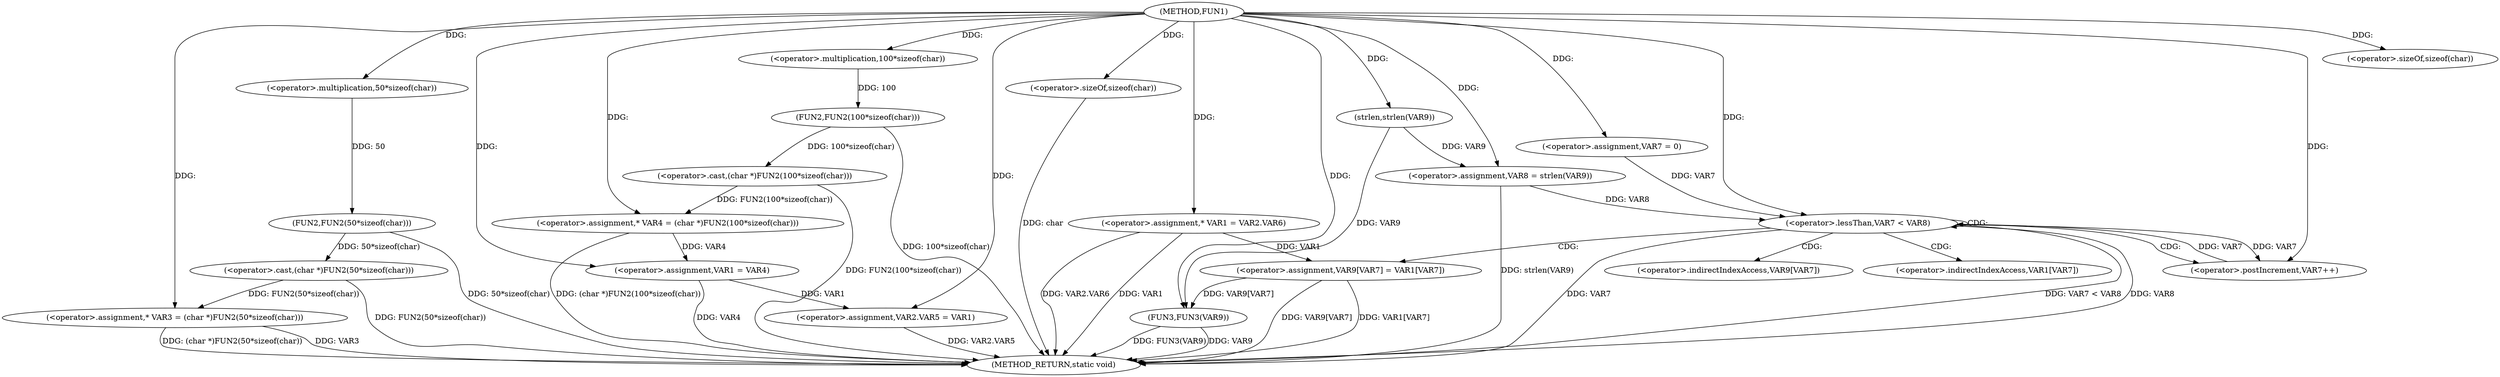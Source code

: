 digraph FUN1 {  
"1000100" [label = "(METHOD,FUN1)" ]
"1000166" [label = "(METHOD_RETURN,static void)" ]
"1000105" [label = "(<operator>.assignment,* VAR3 = (char *)FUN2(50*sizeof(char)))" ]
"1000107" [label = "(<operator>.cast,(char *)FUN2(50*sizeof(char)))" ]
"1000109" [label = "(FUN2,FUN2(50*sizeof(char)))" ]
"1000110" [label = "(<operator>.multiplication,50*sizeof(char))" ]
"1000112" [label = "(<operator>.sizeOf,sizeof(char))" ]
"1000115" [label = "(<operator>.assignment,* VAR4 = (char *)FUN2(100*sizeof(char)))" ]
"1000117" [label = "(<operator>.cast,(char *)FUN2(100*sizeof(char)))" ]
"1000119" [label = "(FUN2,FUN2(100*sizeof(char)))" ]
"1000120" [label = "(<operator>.multiplication,100*sizeof(char))" ]
"1000122" [label = "(<operator>.sizeOf,sizeof(char))" ]
"1000124" [label = "(<operator>.assignment,VAR1 = VAR4)" ]
"1000127" [label = "(<operator>.assignment,VAR2.VAR5 = VAR1)" ]
"1000134" [label = "(<operator>.assignment,* VAR1 = VAR2.VAR6)" ]
"1000143" [label = "(<operator>.assignment,VAR8 = strlen(VAR9))" ]
"1000145" [label = "(strlen,strlen(VAR9))" ]
"1000148" [label = "(<operator>.assignment,VAR7 = 0)" ]
"1000151" [label = "(<operator>.lessThan,VAR7 < VAR8)" ]
"1000154" [label = "(<operator>.postIncrement,VAR7++)" ]
"1000157" [label = "(<operator>.assignment,VAR9[VAR7] = VAR1[VAR7])" ]
"1000164" [label = "(FUN3,FUN3(VAR9))" ]
"1000158" [label = "(<operator>.indirectIndexAccess,VAR9[VAR7])" ]
"1000161" [label = "(<operator>.indirectIndexAccess,VAR1[VAR7])" ]
  "1000115" -> "1000166"  [ label = "DDG: (char *)FUN2(100*sizeof(char))"] 
  "1000122" -> "1000166"  [ label = "DDG: char"] 
  "1000151" -> "1000166"  [ label = "DDG: VAR7"] 
  "1000127" -> "1000166"  [ label = "DDG: VAR2.VAR5"] 
  "1000117" -> "1000166"  [ label = "DDG: FUN2(100*sizeof(char))"] 
  "1000157" -> "1000166"  [ label = "DDG: VAR1[VAR7]"] 
  "1000164" -> "1000166"  [ label = "DDG: FUN3(VAR9)"] 
  "1000124" -> "1000166"  [ label = "DDG: VAR4"] 
  "1000105" -> "1000166"  [ label = "DDG: (char *)FUN2(50*sizeof(char))"] 
  "1000151" -> "1000166"  [ label = "DDG: VAR7 < VAR8"] 
  "1000157" -> "1000166"  [ label = "DDG: VAR9[VAR7]"] 
  "1000151" -> "1000166"  [ label = "DDG: VAR8"] 
  "1000134" -> "1000166"  [ label = "DDG: VAR1"] 
  "1000109" -> "1000166"  [ label = "DDG: 50*sizeof(char)"] 
  "1000119" -> "1000166"  [ label = "DDG: 100*sizeof(char)"] 
  "1000134" -> "1000166"  [ label = "DDG: VAR2.VAR6"] 
  "1000143" -> "1000166"  [ label = "DDG: strlen(VAR9)"] 
  "1000105" -> "1000166"  [ label = "DDG: VAR3"] 
  "1000107" -> "1000166"  [ label = "DDG: FUN2(50*sizeof(char))"] 
  "1000164" -> "1000166"  [ label = "DDG: VAR9"] 
  "1000107" -> "1000105"  [ label = "DDG: FUN2(50*sizeof(char))"] 
  "1000100" -> "1000105"  [ label = "DDG: "] 
  "1000109" -> "1000107"  [ label = "DDG: 50*sizeof(char)"] 
  "1000110" -> "1000109"  [ label = "DDG: 50"] 
  "1000100" -> "1000110"  [ label = "DDG: "] 
  "1000100" -> "1000112"  [ label = "DDG: "] 
  "1000117" -> "1000115"  [ label = "DDG: FUN2(100*sizeof(char))"] 
  "1000100" -> "1000115"  [ label = "DDG: "] 
  "1000119" -> "1000117"  [ label = "DDG: 100*sizeof(char)"] 
  "1000120" -> "1000119"  [ label = "DDG: 100"] 
  "1000100" -> "1000120"  [ label = "DDG: "] 
  "1000100" -> "1000122"  [ label = "DDG: "] 
  "1000115" -> "1000124"  [ label = "DDG: VAR4"] 
  "1000100" -> "1000124"  [ label = "DDG: "] 
  "1000124" -> "1000127"  [ label = "DDG: VAR1"] 
  "1000100" -> "1000127"  [ label = "DDG: "] 
  "1000100" -> "1000134"  [ label = "DDG: "] 
  "1000145" -> "1000143"  [ label = "DDG: VAR9"] 
  "1000100" -> "1000143"  [ label = "DDG: "] 
  "1000100" -> "1000145"  [ label = "DDG: "] 
  "1000100" -> "1000148"  [ label = "DDG: "] 
  "1000154" -> "1000151"  [ label = "DDG: VAR7"] 
  "1000148" -> "1000151"  [ label = "DDG: VAR7"] 
  "1000100" -> "1000151"  [ label = "DDG: "] 
  "1000143" -> "1000151"  [ label = "DDG: VAR8"] 
  "1000151" -> "1000154"  [ label = "DDG: VAR7"] 
  "1000100" -> "1000154"  [ label = "DDG: "] 
  "1000134" -> "1000157"  [ label = "DDG: VAR1"] 
  "1000157" -> "1000164"  [ label = "DDG: VAR9[VAR7]"] 
  "1000145" -> "1000164"  [ label = "DDG: VAR9"] 
  "1000100" -> "1000164"  [ label = "DDG: "] 
  "1000151" -> "1000154"  [ label = "CDG: "] 
  "1000151" -> "1000161"  [ label = "CDG: "] 
  "1000151" -> "1000151"  [ label = "CDG: "] 
  "1000151" -> "1000157"  [ label = "CDG: "] 
  "1000151" -> "1000158"  [ label = "CDG: "] 
}
